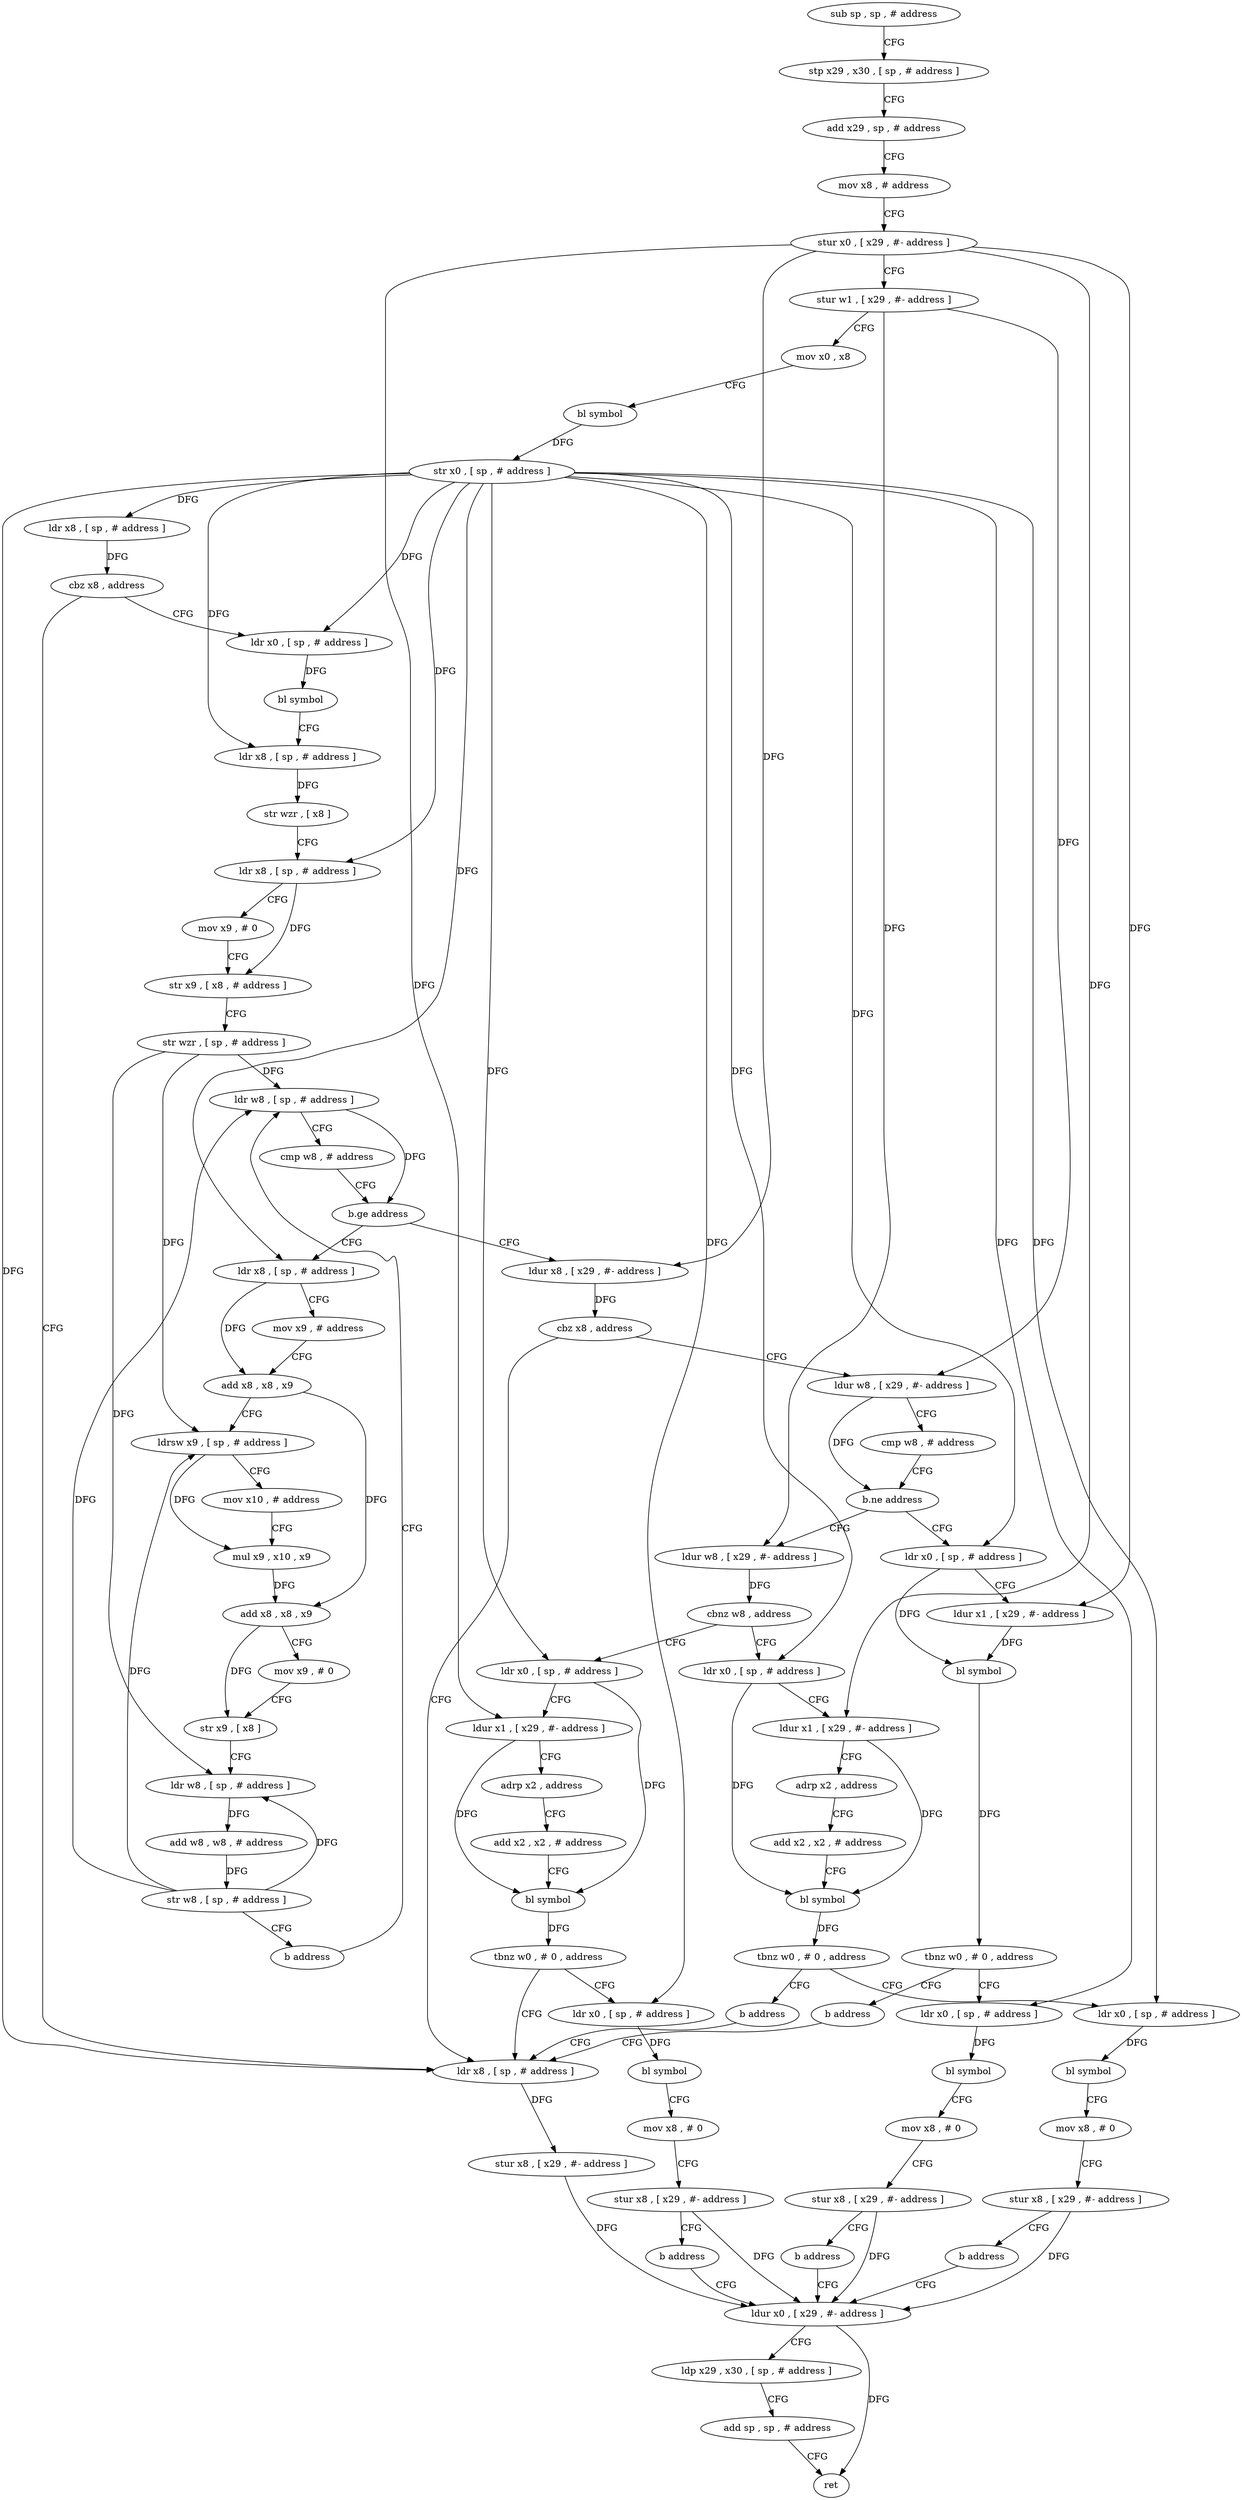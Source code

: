digraph "func" {
"164572" [label = "sub sp , sp , # address" ]
"164576" [label = "stp x29 , x30 , [ sp , # address ]" ]
"164580" [label = "add x29 , sp , # address" ]
"164584" [label = "mov x8 , # address" ]
"164588" [label = "stur x0 , [ x29 , #- address ]" ]
"164592" [label = "stur w1 , [ x29 , #- address ]" ]
"164596" [label = "mov x0 , x8" ]
"164600" [label = "bl symbol" ]
"164604" [label = "str x0 , [ sp , # address ]" ]
"164608" [label = "ldr x8 , [ sp , # address ]" ]
"164612" [label = "cbz x8 , address" ]
"164872" [label = "ldr x8 , [ sp , # address ]" ]
"164616" [label = "ldr x0 , [ sp , # address ]" ]
"164876" [label = "stur x8 , [ x29 , #- address ]" ]
"164880" [label = "ldur x0 , [ x29 , #- address ]" ]
"164620" [label = "bl symbol" ]
"164624" [label = "ldr x8 , [ sp , # address ]" ]
"164628" [label = "str wzr , [ x8 ]" ]
"164632" [label = "ldr x8 , [ sp , # address ]" ]
"164636" [label = "mov x9 , # 0" ]
"164640" [label = "str x9 , [ x8 , # address ]" ]
"164644" [label = "str wzr , [ sp , # address ]" ]
"164648" [label = "ldr w8 , [ sp , # address ]" ]
"164712" [label = "ldur x8 , [ x29 , #- address ]" ]
"164716" [label = "cbz x8 , address" ]
"164720" [label = "ldur w8 , [ x29 , #- address ]" ]
"164660" [label = "ldr x8 , [ sp , # address ]" ]
"164664" [label = "mov x9 , # address" ]
"164668" [label = "add x8 , x8 , x9" ]
"164672" [label = "ldrsw x9 , [ sp , # address ]" ]
"164676" [label = "mov x10 , # address" ]
"164680" [label = "mul x9 , x10 , x9" ]
"164684" [label = "add x8 , x8 , x9" ]
"164688" [label = "mov x9 , # 0" ]
"164692" [label = "str x9 , [ x8 ]" ]
"164696" [label = "ldr w8 , [ sp , # address ]" ]
"164700" [label = "add w8 , w8 , # address" ]
"164704" [label = "str w8 , [ sp , # address ]" ]
"164708" [label = "b address" ]
"164724" [label = "cmp w8 , # address" ]
"164728" [label = "b.ne address" ]
"164772" [label = "ldur w8 , [ x29 , #- address ]" ]
"164732" [label = "ldr x0 , [ sp , # address ]" ]
"164652" [label = "cmp w8 , # address" ]
"164656" [label = "b.ge address" ]
"164776" [label = "cbnz w8 , address" ]
"164828" [label = "ldr x0 , [ sp , # address ]" ]
"164780" [label = "ldr x0 , [ sp , # address ]" ]
"164736" [label = "ldur x1 , [ x29 , #- address ]" ]
"164740" [label = "bl symbol" ]
"164744" [label = "tbnz w0 , # 0 , address" ]
"164768" [label = "b address" ]
"164748" [label = "ldr x0 , [ sp , # address ]" ]
"164832" [label = "ldur x1 , [ x29 , #- address ]" ]
"164836" [label = "adrp x2 , address" ]
"164840" [label = "add x2 , x2 , # address" ]
"164844" [label = "bl symbol" ]
"164848" [label = "tbnz w0 , # 0 , address" ]
"164852" [label = "ldr x0 , [ sp , # address ]" ]
"164784" [label = "ldur x1 , [ x29 , #- address ]" ]
"164788" [label = "adrp x2 , address" ]
"164792" [label = "add x2 , x2 , # address" ]
"164796" [label = "bl symbol" ]
"164800" [label = "tbnz w0 , # 0 , address" ]
"164824" [label = "b address" ]
"164804" [label = "ldr x0 , [ sp , # address ]" ]
"164752" [label = "bl symbol" ]
"164756" [label = "mov x8 , # 0" ]
"164760" [label = "stur x8 , [ x29 , #- address ]" ]
"164764" [label = "b address" ]
"164856" [label = "bl symbol" ]
"164860" [label = "mov x8 , # 0" ]
"164864" [label = "stur x8 , [ x29 , #- address ]" ]
"164868" [label = "b address" ]
"164808" [label = "bl symbol" ]
"164812" [label = "mov x8 , # 0" ]
"164816" [label = "stur x8 , [ x29 , #- address ]" ]
"164820" [label = "b address" ]
"164884" [label = "ldp x29 , x30 , [ sp , # address ]" ]
"164888" [label = "add sp , sp , # address" ]
"164892" [label = "ret" ]
"164572" -> "164576" [ label = "CFG" ]
"164576" -> "164580" [ label = "CFG" ]
"164580" -> "164584" [ label = "CFG" ]
"164584" -> "164588" [ label = "CFG" ]
"164588" -> "164592" [ label = "CFG" ]
"164588" -> "164712" [ label = "DFG" ]
"164588" -> "164736" [ label = "DFG" ]
"164588" -> "164832" [ label = "DFG" ]
"164588" -> "164784" [ label = "DFG" ]
"164592" -> "164596" [ label = "CFG" ]
"164592" -> "164720" [ label = "DFG" ]
"164592" -> "164772" [ label = "DFG" ]
"164596" -> "164600" [ label = "CFG" ]
"164600" -> "164604" [ label = "DFG" ]
"164604" -> "164608" [ label = "DFG" ]
"164604" -> "164872" [ label = "DFG" ]
"164604" -> "164616" [ label = "DFG" ]
"164604" -> "164624" [ label = "DFG" ]
"164604" -> "164632" [ label = "DFG" ]
"164604" -> "164660" [ label = "DFG" ]
"164604" -> "164732" [ label = "DFG" ]
"164604" -> "164828" [ label = "DFG" ]
"164604" -> "164780" [ label = "DFG" ]
"164604" -> "164748" [ label = "DFG" ]
"164604" -> "164852" [ label = "DFG" ]
"164604" -> "164804" [ label = "DFG" ]
"164608" -> "164612" [ label = "DFG" ]
"164612" -> "164872" [ label = "CFG" ]
"164612" -> "164616" [ label = "CFG" ]
"164872" -> "164876" [ label = "DFG" ]
"164616" -> "164620" [ label = "DFG" ]
"164876" -> "164880" [ label = "DFG" ]
"164880" -> "164884" [ label = "CFG" ]
"164880" -> "164892" [ label = "DFG" ]
"164620" -> "164624" [ label = "CFG" ]
"164624" -> "164628" [ label = "DFG" ]
"164628" -> "164632" [ label = "CFG" ]
"164632" -> "164636" [ label = "CFG" ]
"164632" -> "164640" [ label = "DFG" ]
"164636" -> "164640" [ label = "CFG" ]
"164640" -> "164644" [ label = "CFG" ]
"164644" -> "164648" [ label = "DFG" ]
"164644" -> "164672" [ label = "DFG" ]
"164644" -> "164696" [ label = "DFG" ]
"164648" -> "164652" [ label = "CFG" ]
"164648" -> "164656" [ label = "DFG" ]
"164712" -> "164716" [ label = "DFG" ]
"164716" -> "164872" [ label = "CFG" ]
"164716" -> "164720" [ label = "CFG" ]
"164720" -> "164724" [ label = "CFG" ]
"164720" -> "164728" [ label = "DFG" ]
"164660" -> "164664" [ label = "CFG" ]
"164660" -> "164668" [ label = "DFG" ]
"164664" -> "164668" [ label = "CFG" ]
"164668" -> "164672" [ label = "CFG" ]
"164668" -> "164684" [ label = "DFG" ]
"164672" -> "164676" [ label = "CFG" ]
"164672" -> "164680" [ label = "DFG" ]
"164676" -> "164680" [ label = "CFG" ]
"164680" -> "164684" [ label = "DFG" ]
"164684" -> "164688" [ label = "CFG" ]
"164684" -> "164692" [ label = "DFG" ]
"164688" -> "164692" [ label = "CFG" ]
"164692" -> "164696" [ label = "CFG" ]
"164696" -> "164700" [ label = "DFG" ]
"164700" -> "164704" [ label = "DFG" ]
"164704" -> "164708" [ label = "CFG" ]
"164704" -> "164648" [ label = "DFG" ]
"164704" -> "164672" [ label = "DFG" ]
"164704" -> "164696" [ label = "DFG" ]
"164708" -> "164648" [ label = "CFG" ]
"164724" -> "164728" [ label = "CFG" ]
"164728" -> "164772" [ label = "CFG" ]
"164728" -> "164732" [ label = "CFG" ]
"164772" -> "164776" [ label = "DFG" ]
"164732" -> "164736" [ label = "CFG" ]
"164732" -> "164740" [ label = "DFG" ]
"164652" -> "164656" [ label = "CFG" ]
"164656" -> "164712" [ label = "CFG" ]
"164656" -> "164660" [ label = "CFG" ]
"164776" -> "164828" [ label = "CFG" ]
"164776" -> "164780" [ label = "CFG" ]
"164828" -> "164832" [ label = "CFG" ]
"164828" -> "164844" [ label = "DFG" ]
"164780" -> "164784" [ label = "CFG" ]
"164780" -> "164796" [ label = "DFG" ]
"164736" -> "164740" [ label = "DFG" ]
"164740" -> "164744" [ label = "DFG" ]
"164744" -> "164768" [ label = "CFG" ]
"164744" -> "164748" [ label = "CFG" ]
"164768" -> "164872" [ label = "CFG" ]
"164748" -> "164752" [ label = "DFG" ]
"164832" -> "164836" [ label = "CFG" ]
"164832" -> "164844" [ label = "DFG" ]
"164836" -> "164840" [ label = "CFG" ]
"164840" -> "164844" [ label = "CFG" ]
"164844" -> "164848" [ label = "DFG" ]
"164848" -> "164872" [ label = "CFG" ]
"164848" -> "164852" [ label = "CFG" ]
"164852" -> "164856" [ label = "DFG" ]
"164784" -> "164788" [ label = "CFG" ]
"164784" -> "164796" [ label = "DFG" ]
"164788" -> "164792" [ label = "CFG" ]
"164792" -> "164796" [ label = "CFG" ]
"164796" -> "164800" [ label = "DFG" ]
"164800" -> "164824" [ label = "CFG" ]
"164800" -> "164804" [ label = "CFG" ]
"164824" -> "164872" [ label = "CFG" ]
"164804" -> "164808" [ label = "DFG" ]
"164752" -> "164756" [ label = "CFG" ]
"164756" -> "164760" [ label = "CFG" ]
"164760" -> "164764" [ label = "CFG" ]
"164760" -> "164880" [ label = "DFG" ]
"164764" -> "164880" [ label = "CFG" ]
"164856" -> "164860" [ label = "CFG" ]
"164860" -> "164864" [ label = "CFG" ]
"164864" -> "164868" [ label = "CFG" ]
"164864" -> "164880" [ label = "DFG" ]
"164868" -> "164880" [ label = "CFG" ]
"164808" -> "164812" [ label = "CFG" ]
"164812" -> "164816" [ label = "CFG" ]
"164816" -> "164820" [ label = "CFG" ]
"164816" -> "164880" [ label = "DFG" ]
"164820" -> "164880" [ label = "CFG" ]
"164884" -> "164888" [ label = "CFG" ]
"164888" -> "164892" [ label = "CFG" ]
}
